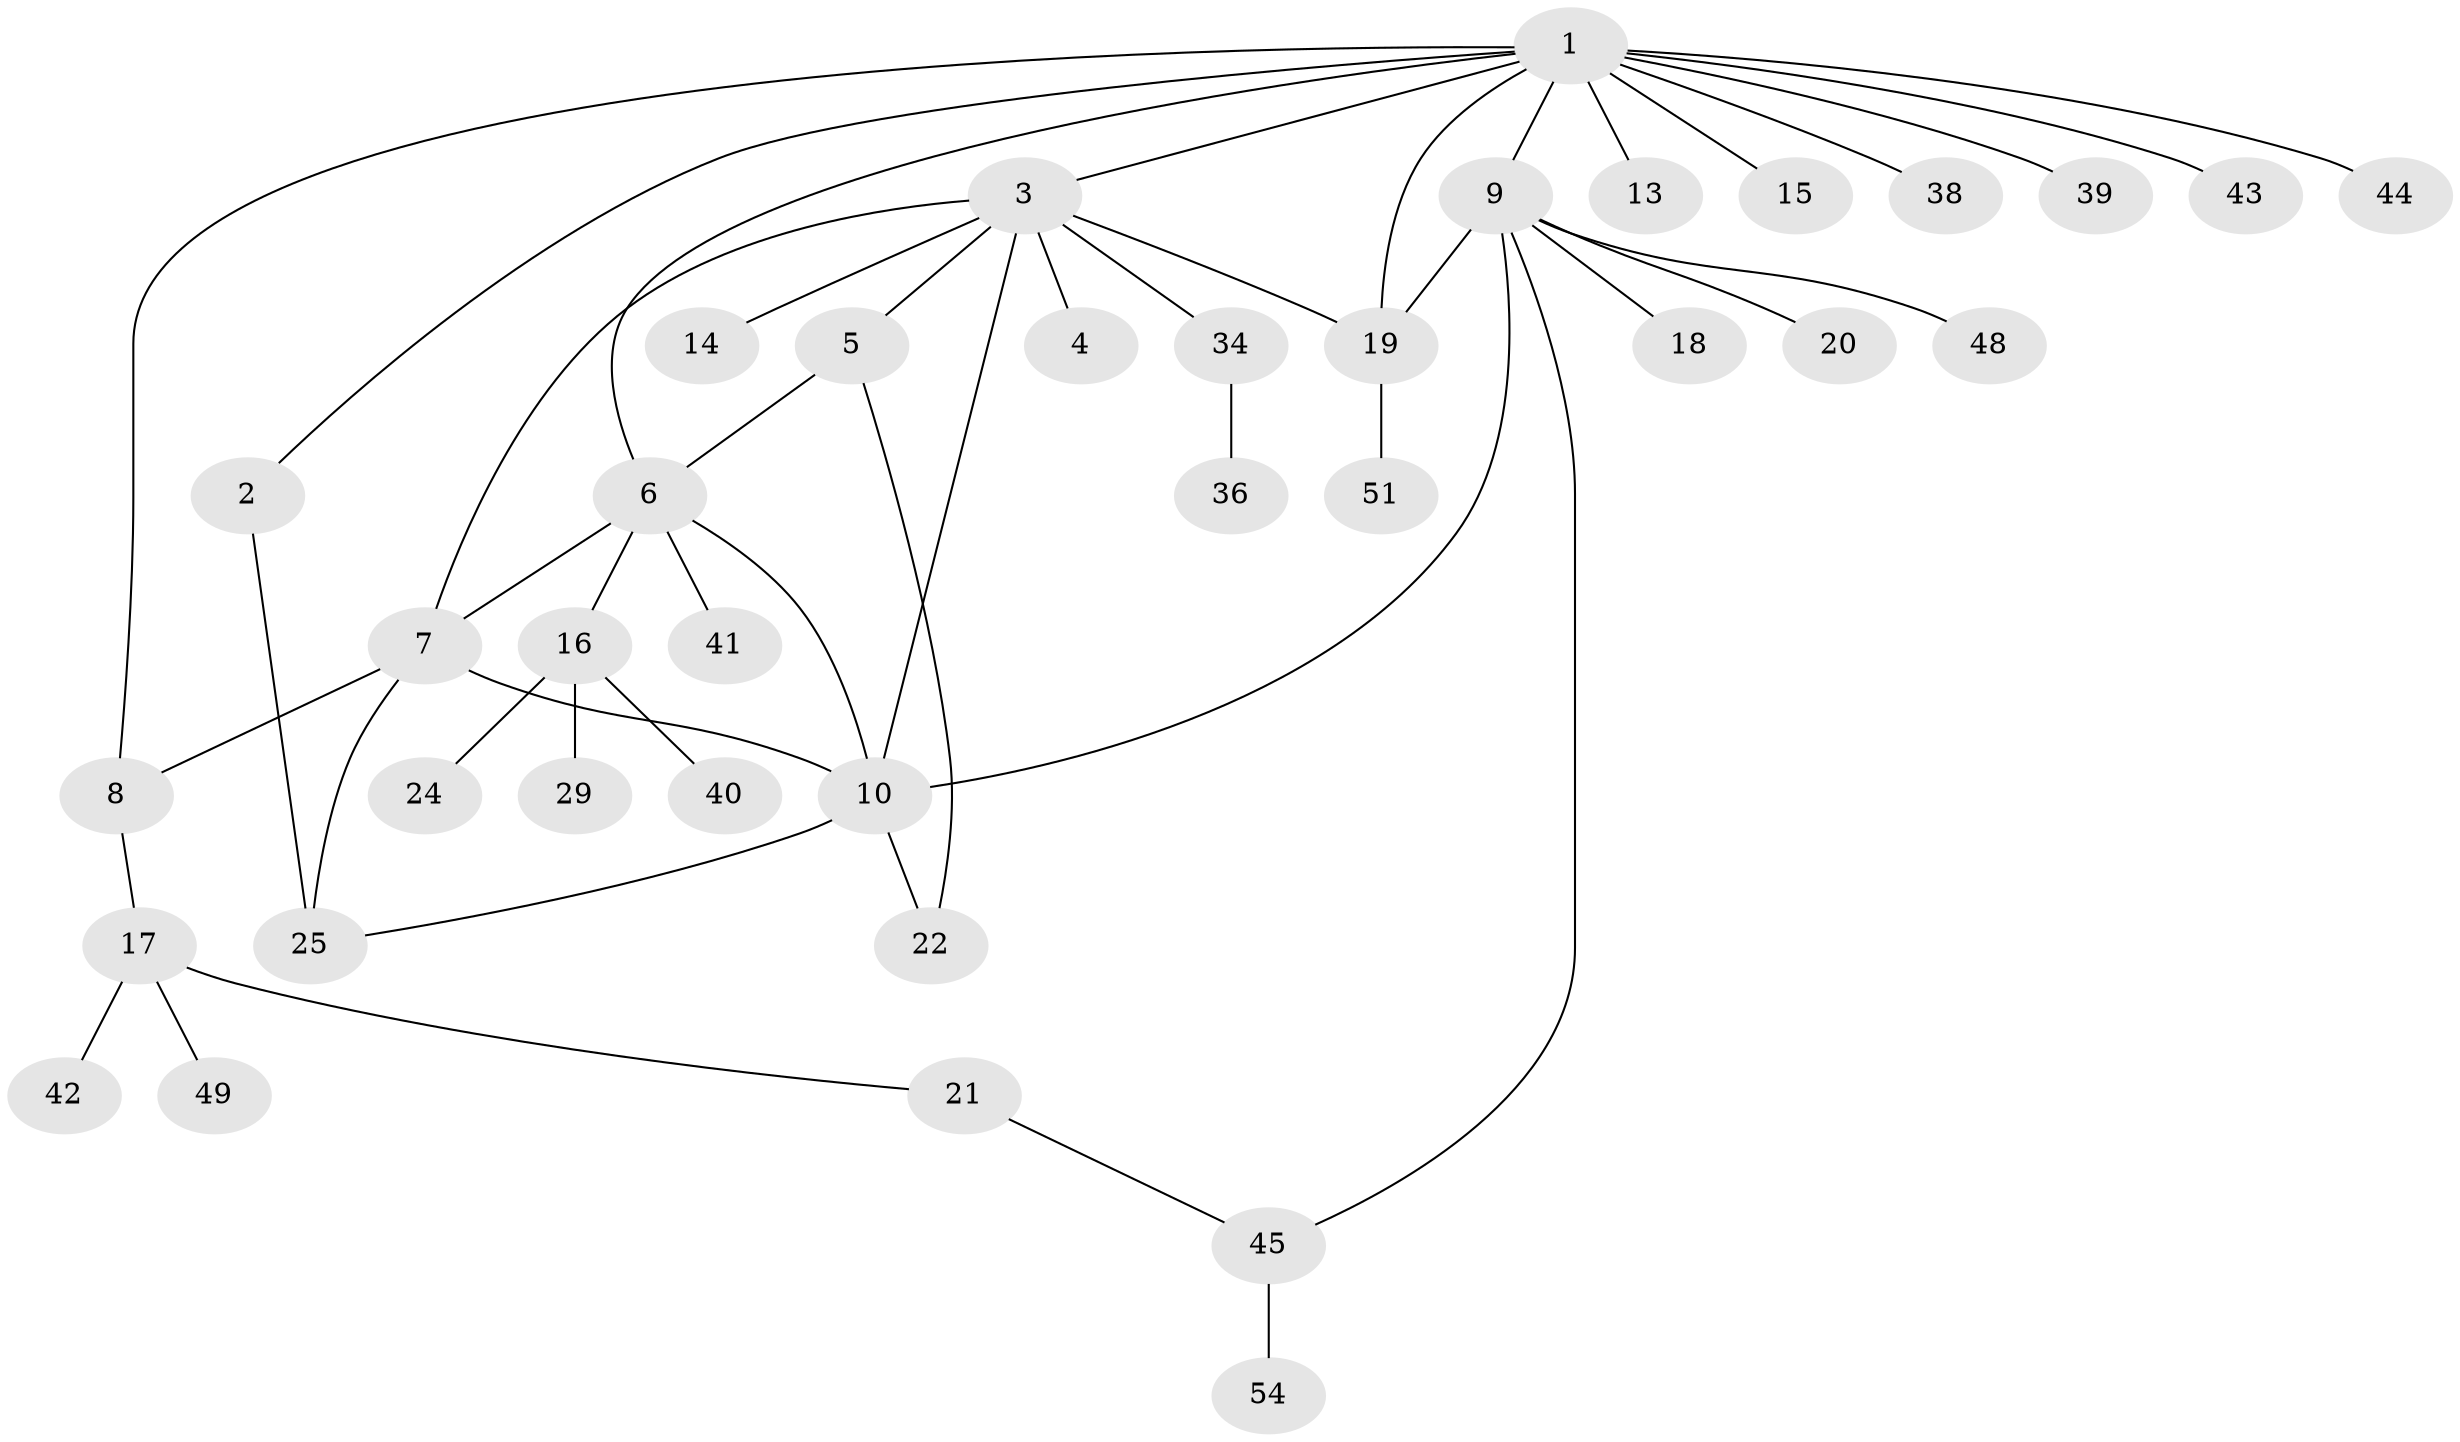 // original degree distribution, {13: 0.018518518518518517, 3: 0.14814814814814814, 9: 0.018518518518518517, 2: 0.14814814814814814, 7: 0.037037037037037035, 6: 0.018518518518518517, 4: 0.037037037037037035, 8: 0.018518518518518517, 1: 0.5370370370370371, 5: 0.018518518518518517}
// Generated by graph-tools (version 1.1) at 2025/11/02/27/25 16:11:34]
// undirected, 37 vertices, 48 edges
graph export_dot {
graph [start="1"]
  node [color=gray90,style=filled];
  1 [super="+52"];
  2 [super="+23"];
  3 [super="+26"];
  4 [super="+12"];
  5;
  6 [super="+11"];
  7 [super="+31"];
  8 [super="+35"];
  9 [super="+46"];
  10 [super="+28"];
  13;
  14;
  15;
  16 [super="+27"];
  17 [super="+37"];
  18;
  19 [super="+50"];
  20;
  21 [super="+32"];
  22 [super="+30"];
  24;
  25 [super="+33"];
  29;
  34 [super="+53"];
  36;
  38;
  39;
  40;
  41;
  42;
  43;
  44;
  45 [super="+47"];
  48;
  49;
  51;
  54;
  1 -- 2;
  1 -- 3;
  1 -- 6;
  1 -- 8;
  1 -- 9;
  1 -- 13;
  1 -- 15;
  1 -- 19;
  1 -- 38;
  1 -- 39;
  1 -- 43;
  1 -- 44;
  2 -- 25;
  3 -- 4;
  3 -- 5;
  3 -- 7;
  3 -- 10;
  3 -- 14;
  3 -- 34;
  3 -- 19;
  5 -- 6;
  5 -- 22;
  6 -- 7;
  6 -- 10;
  6 -- 16;
  6 -- 41;
  7 -- 8;
  7 -- 10 [weight=2];
  7 -- 25;
  8 -- 17;
  9 -- 10;
  9 -- 18;
  9 -- 19;
  9 -- 20;
  9 -- 48;
  9 -- 45;
  10 -- 22;
  10 -- 25;
  16 -- 24;
  16 -- 29;
  16 -- 40;
  17 -- 21;
  17 -- 42;
  17 -- 49;
  19 -- 51;
  21 -- 45;
  34 -- 36;
  45 -- 54;
}
